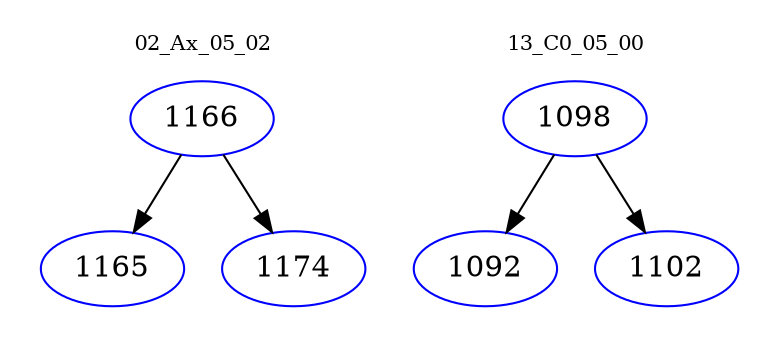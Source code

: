 digraph{
subgraph cluster_0 {
color = white
label = "02_Ax_05_02";
fontsize=10;
T0_1166 [label="1166", color="blue"]
T0_1166 -> T0_1165 [color="black"]
T0_1165 [label="1165", color="blue"]
T0_1166 -> T0_1174 [color="black"]
T0_1174 [label="1174", color="blue"]
}
subgraph cluster_1 {
color = white
label = "13_C0_05_00";
fontsize=10;
T1_1098 [label="1098", color="blue"]
T1_1098 -> T1_1092 [color="black"]
T1_1092 [label="1092", color="blue"]
T1_1098 -> T1_1102 [color="black"]
T1_1102 [label="1102", color="blue"]
}
}
